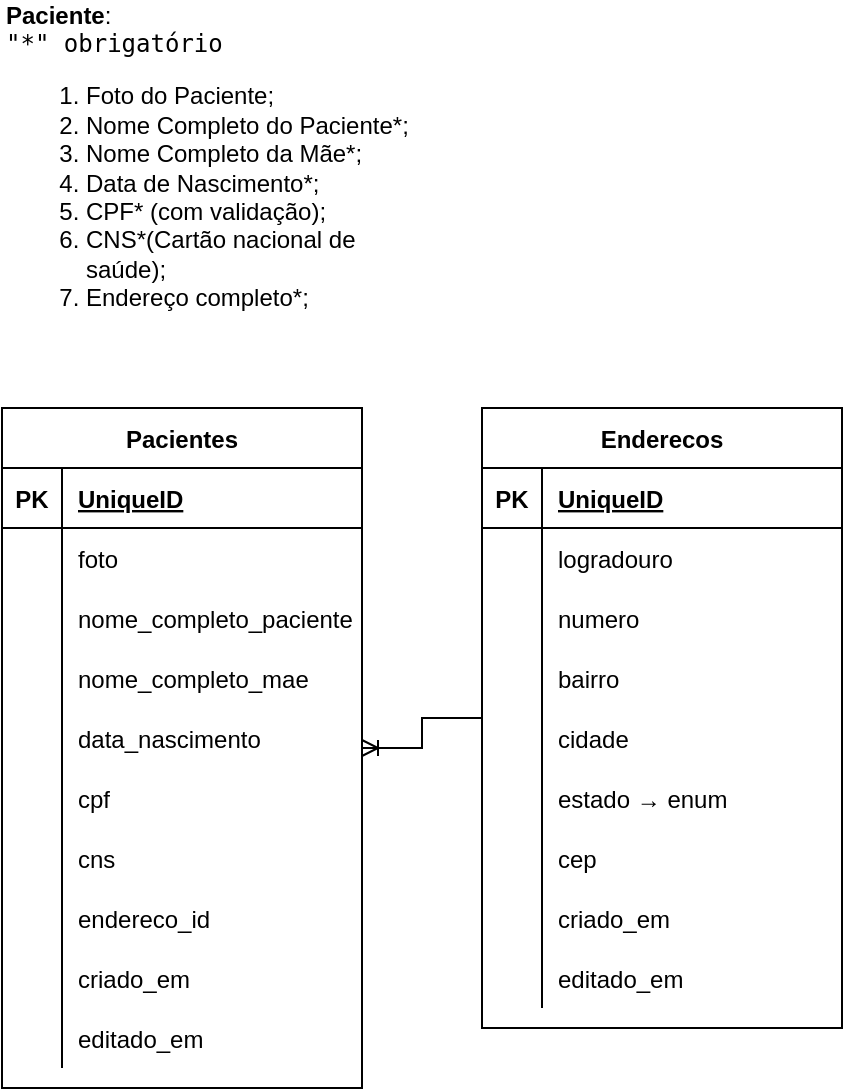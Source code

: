 <mxfile version="15.7.4" type="github">
  <diagram id="CnGonnJfJA3607EZjLtc" name="Page-1">
    <mxGraphModel dx="1038" dy="564" grid="1" gridSize="10" guides="1" tooltips="1" connect="1" arrows="1" fold="1" page="1" pageScale="1" pageWidth="827" pageHeight="1169" math="0" shadow="0">
      <root>
        <mxCell id="0" />
        <mxCell id="1" parent="0" />
        <mxCell id="yHvWpvGNp-U4KLYPpWB1-1" value="&lt;div align=&quot;left&quot;&gt;&lt;b&gt;Paciente&lt;/b&gt;:&lt;code&gt;&lt;br&gt;&lt;/code&gt;&lt;/div&gt;&lt;div align=&quot;left&quot;&gt;&lt;code&gt;&quot;*&quot; obrigatório&lt;/code&gt;&lt;br&gt;&lt;/div&gt;&lt;div align=&quot;left&quot;&gt;&lt;ol&gt;&lt;li&gt;Foto do Paciente;&lt;/li&gt;&lt;li&gt;Nome Completo do Paciente*;&lt;/li&gt;&lt;li&gt;Nome Completo da Mãe*;&lt;/li&gt;&lt;li&gt;Data de Nascimento*;&lt;/li&gt;&lt;li&gt;CPF* (com validação);&lt;/li&gt;&lt;li&gt;CNS*(Cartão nacional de saúde);&lt;/li&gt;&lt;li&gt;Endereço completo*;&lt;/li&gt;&lt;/ol&gt;&lt;/div&gt;" style="text;html=1;strokeColor=none;fillColor=none;align=left;verticalAlign=middle;whiteSpace=wrap;rounded=0;" vertex="1" parent="1">
          <mxGeometry x="40" y="40" width="220" height="160" as="geometry" />
        </mxCell>
        <mxCell id="yHvWpvGNp-U4KLYPpWB1-3" value="Pacientes" style="shape=table;startSize=30;container=1;collapsible=1;childLayout=tableLayout;fixedRows=1;rowLines=0;fontStyle=1;align=center;resizeLast=1;" vertex="1" parent="1">
          <mxGeometry x="40" y="240" width="180" height="340" as="geometry" />
        </mxCell>
        <mxCell id="yHvWpvGNp-U4KLYPpWB1-4" value="" style="shape=partialRectangle;collapsible=0;dropTarget=0;pointerEvents=0;fillColor=none;top=0;left=0;bottom=1;right=0;points=[[0,0.5],[1,0.5]];portConstraint=eastwest;align=left;" vertex="1" parent="yHvWpvGNp-U4KLYPpWB1-3">
          <mxGeometry y="30" width="180" height="30" as="geometry" />
        </mxCell>
        <mxCell id="yHvWpvGNp-U4KLYPpWB1-5" value="PK" style="shape=partialRectangle;connectable=0;fillColor=none;top=0;left=0;bottom=0;right=0;fontStyle=1;overflow=hidden;align=center;" vertex="1" parent="yHvWpvGNp-U4KLYPpWB1-4">
          <mxGeometry width="30" height="30" as="geometry">
            <mxRectangle width="30" height="30" as="alternateBounds" />
          </mxGeometry>
        </mxCell>
        <mxCell id="yHvWpvGNp-U4KLYPpWB1-6" value="UniqueID" style="shape=partialRectangle;connectable=0;fillColor=none;top=0;left=0;bottom=0;right=0;align=left;spacingLeft=6;fontStyle=5;overflow=hidden;" vertex="1" parent="yHvWpvGNp-U4KLYPpWB1-4">
          <mxGeometry x="30" width="150" height="30" as="geometry">
            <mxRectangle width="150" height="30" as="alternateBounds" />
          </mxGeometry>
        </mxCell>
        <mxCell id="yHvWpvGNp-U4KLYPpWB1-7" value="" style="shape=partialRectangle;collapsible=0;dropTarget=0;pointerEvents=0;fillColor=none;top=0;left=0;bottom=0;right=0;points=[[0,0.5],[1,0.5]];portConstraint=eastwest;align=left;" vertex="1" parent="yHvWpvGNp-U4KLYPpWB1-3">
          <mxGeometry y="60" width="180" height="30" as="geometry" />
        </mxCell>
        <mxCell id="yHvWpvGNp-U4KLYPpWB1-8" value="" style="shape=partialRectangle;connectable=0;fillColor=none;top=0;left=0;bottom=0;right=0;editable=1;overflow=hidden;align=left;" vertex="1" parent="yHvWpvGNp-U4KLYPpWB1-7">
          <mxGeometry width="30" height="30" as="geometry">
            <mxRectangle width="30" height="30" as="alternateBounds" />
          </mxGeometry>
        </mxCell>
        <mxCell id="yHvWpvGNp-U4KLYPpWB1-9" value="foto" style="shape=partialRectangle;connectable=0;fillColor=none;top=0;left=0;bottom=0;right=0;align=left;spacingLeft=6;overflow=hidden;" vertex="1" parent="yHvWpvGNp-U4KLYPpWB1-7">
          <mxGeometry x="30" width="150" height="30" as="geometry">
            <mxRectangle width="150" height="30" as="alternateBounds" />
          </mxGeometry>
        </mxCell>
        <mxCell id="yHvWpvGNp-U4KLYPpWB1-10" value="" style="shape=partialRectangle;collapsible=0;dropTarget=0;pointerEvents=0;fillColor=none;top=0;left=0;bottom=0;right=0;points=[[0,0.5],[1,0.5]];portConstraint=eastwest;align=left;" vertex="1" parent="yHvWpvGNp-U4KLYPpWB1-3">
          <mxGeometry y="90" width="180" height="30" as="geometry" />
        </mxCell>
        <mxCell id="yHvWpvGNp-U4KLYPpWB1-11" value="" style="shape=partialRectangle;connectable=0;fillColor=none;top=0;left=0;bottom=0;right=0;editable=1;overflow=hidden;align=left;" vertex="1" parent="yHvWpvGNp-U4KLYPpWB1-10">
          <mxGeometry width="30" height="30" as="geometry">
            <mxRectangle width="30" height="30" as="alternateBounds" />
          </mxGeometry>
        </mxCell>
        <mxCell id="yHvWpvGNp-U4KLYPpWB1-12" value="nome_completo_paciente" style="shape=partialRectangle;connectable=0;fillColor=none;top=0;left=0;bottom=0;right=0;align=left;spacingLeft=6;overflow=hidden;" vertex="1" parent="yHvWpvGNp-U4KLYPpWB1-10">
          <mxGeometry x="30" width="150" height="30" as="geometry">
            <mxRectangle width="150" height="30" as="alternateBounds" />
          </mxGeometry>
        </mxCell>
        <mxCell id="yHvWpvGNp-U4KLYPpWB1-13" value="" style="shape=partialRectangle;collapsible=0;dropTarget=0;pointerEvents=0;fillColor=none;top=0;left=0;bottom=0;right=0;points=[[0,0.5],[1,0.5]];portConstraint=eastwest;align=left;" vertex="1" parent="yHvWpvGNp-U4KLYPpWB1-3">
          <mxGeometry y="120" width="180" height="30" as="geometry" />
        </mxCell>
        <mxCell id="yHvWpvGNp-U4KLYPpWB1-14" value="" style="shape=partialRectangle;connectable=0;fillColor=none;top=0;left=0;bottom=0;right=0;editable=1;overflow=hidden;align=left;" vertex="1" parent="yHvWpvGNp-U4KLYPpWB1-13">
          <mxGeometry width="30" height="30" as="geometry">
            <mxRectangle width="30" height="30" as="alternateBounds" />
          </mxGeometry>
        </mxCell>
        <mxCell id="yHvWpvGNp-U4KLYPpWB1-15" value="nome_completo_mae" style="shape=partialRectangle;connectable=0;fillColor=none;top=0;left=0;bottom=0;right=0;align=left;spacingLeft=6;overflow=hidden;" vertex="1" parent="yHvWpvGNp-U4KLYPpWB1-13">
          <mxGeometry x="30" width="150" height="30" as="geometry">
            <mxRectangle width="150" height="30" as="alternateBounds" />
          </mxGeometry>
        </mxCell>
        <mxCell id="yHvWpvGNp-U4KLYPpWB1-42" style="shape=partialRectangle;collapsible=0;dropTarget=0;pointerEvents=0;fillColor=none;top=0;left=0;bottom=0;right=0;points=[[0,0.5],[1,0.5]];portConstraint=eastwest;align=left;" vertex="1" parent="yHvWpvGNp-U4KLYPpWB1-3">
          <mxGeometry y="150" width="180" height="30" as="geometry" />
        </mxCell>
        <mxCell id="yHvWpvGNp-U4KLYPpWB1-43" style="shape=partialRectangle;connectable=0;fillColor=none;top=0;left=0;bottom=0;right=0;editable=1;overflow=hidden;align=left;" vertex="1" parent="yHvWpvGNp-U4KLYPpWB1-42">
          <mxGeometry width="30" height="30" as="geometry">
            <mxRectangle width="30" height="30" as="alternateBounds" />
          </mxGeometry>
        </mxCell>
        <mxCell id="yHvWpvGNp-U4KLYPpWB1-44" value="data_nascimento" style="shape=partialRectangle;connectable=0;fillColor=none;top=0;left=0;bottom=0;right=0;align=left;spacingLeft=6;overflow=hidden;" vertex="1" parent="yHvWpvGNp-U4KLYPpWB1-42">
          <mxGeometry x="30" width="150" height="30" as="geometry">
            <mxRectangle width="150" height="30" as="alternateBounds" />
          </mxGeometry>
        </mxCell>
        <mxCell id="yHvWpvGNp-U4KLYPpWB1-45" style="shape=partialRectangle;collapsible=0;dropTarget=0;pointerEvents=0;fillColor=none;top=0;left=0;bottom=0;right=0;points=[[0,0.5],[1,0.5]];portConstraint=eastwest;align=left;" vertex="1" parent="yHvWpvGNp-U4KLYPpWB1-3">
          <mxGeometry y="180" width="180" height="30" as="geometry" />
        </mxCell>
        <mxCell id="yHvWpvGNp-U4KLYPpWB1-46" style="shape=partialRectangle;connectable=0;fillColor=none;top=0;left=0;bottom=0;right=0;editable=1;overflow=hidden;align=left;" vertex="1" parent="yHvWpvGNp-U4KLYPpWB1-45">
          <mxGeometry width="30" height="30" as="geometry">
            <mxRectangle width="30" height="30" as="alternateBounds" />
          </mxGeometry>
        </mxCell>
        <mxCell id="yHvWpvGNp-U4KLYPpWB1-47" value="cpf" style="shape=partialRectangle;connectable=0;fillColor=none;top=0;left=0;bottom=0;right=0;align=left;spacingLeft=6;overflow=hidden;" vertex="1" parent="yHvWpvGNp-U4KLYPpWB1-45">
          <mxGeometry x="30" width="150" height="30" as="geometry">
            <mxRectangle width="150" height="30" as="alternateBounds" />
          </mxGeometry>
        </mxCell>
        <mxCell id="yHvWpvGNp-U4KLYPpWB1-48" style="shape=partialRectangle;collapsible=0;dropTarget=0;pointerEvents=0;fillColor=none;top=0;left=0;bottom=0;right=0;points=[[0,0.5],[1,0.5]];portConstraint=eastwest;align=left;" vertex="1" parent="yHvWpvGNp-U4KLYPpWB1-3">
          <mxGeometry y="210" width="180" height="30" as="geometry" />
        </mxCell>
        <mxCell id="yHvWpvGNp-U4KLYPpWB1-49" style="shape=partialRectangle;connectable=0;fillColor=none;top=0;left=0;bottom=0;right=0;editable=1;overflow=hidden;align=left;" vertex="1" parent="yHvWpvGNp-U4KLYPpWB1-48">
          <mxGeometry width="30" height="30" as="geometry">
            <mxRectangle width="30" height="30" as="alternateBounds" />
          </mxGeometry>
        </mxCell>
        <mxCell id="yHvWpvGNp-U4KLYPpWB1-50" value="cns" style="shape=partialRectangle;connectable=0;fillColor=none;top=0;left=0;bottom=0;right=0;align=left;spacingLeft=6;overflow=hidden;" vertex="1" parent="yHvWpvGNp-U4KLYPpWB1-48">
          <mxGeometry x="30" width="150" height="30" as="geometry">
            <mxRectangle width="150" height="30" as="alternateBounds" />
          </mxGeometry>
        </mxCell>
        <mxCell id="yHvWpvGNp-U4KLYPpWB1-103" style="shape=partialRectangle;collapsible=0;dropTarget=0;pointerEvents=0;fillColor=none;top=0;left=0;bottom=0;right=0;points=[[0,0.5],[1,0.5]];portConstraint=eastwest;align=left;" vertex="1" parent="yHvWpvGNp-U4KLYPpWB1-3">
          <mxGeometry y="240" width="180" height="30" as="geometry" />
        </mxCell>
        <mxCell id="yHvWpvGNp-U4KLYPpWB1-104" style="shape=partialRectangle;connectable=0;fillColor=none;top=0;left=0;bottom=0;right=0;editable=1;overflow=hidden;align=left;" vertex="1" parent="yHvWpvGNp-U4KLYPpWB1-103">
          <mxGeometry width="30" height="30" as="geometry">
            <mxRectangle width="30" height="30" as="alternateBounds" />
          </mxGeometry>
        </mxCell>
        <mxCell id="yHvWpvGNp-U4KLYPpWB1-105" value="endereco_id" style="shape=partialRectangle;connectable=0;fillColor=none;top=0;left=0;bottom=0;right=0;align=left;spacingLeft=6;overflow=hidden;" vertex="1" parent="yHvWpvGNp-U4KLYPpWB1-103">
          <mxGeometry x="30" width="150" height="30" as="geometry">
            <mxRectangle width="150" height="30" as="alternateBounds" />
          </mxGeometry>
        </mxCell>
        <mxCell id="yHvWpvGNp-U4KLYPpWB1-51" style="shape=partialRectangle;collapsible=0;dropTarget=0;pointerEvents=0;fillColor=none;top=0;left=0;bottom=0;right=0;points=[[0,0.5],[1,0.5]];portConstraint=eastwest;align=left;" vertex="1" parent="yHvWpvGNp-U4KLYPpWB1-3">
          <mxGeometry y="270" width="180" height="30" as="geometry" />
        </mxCell>
        <mxCell id="yHvWpvGNp-U4KLYPpWB1-52" style="shape=partialRectangle;connectable=0;fillColor=none;top=0;left=0;bottom=0;right=0;editable=1;overflow=hidden;align=left;" vertex="1" parent="yHvWpvGNp-U4KLYPpWB1-51">
          <mxGeometry width="30" height="30" as="geometry">
            <mxRectangle width="30" height="30" as="alternateBounds" />
          </mxGeometry>
        </mxCell>
        <mxCell id="yHvWpvGNp-U4KLYPpWB1-53" value="criado_em" style="shape=partialRectangle;connectable=0;fillColor=none;top=0;left=0;bottom=0;right=0;align=left;spacingLeft=6;overflow=hidden;" vertex="1" parent="yHvWpvGNp-U4KLYPpWB1-51">
          <mxGeometry x="30" width="150" height="30" as="geometry">
            <mxRectangle width="150" height="30" as="alternateBounds" />
          </mxGeometry>
        </mxCell>
        <mxCell id="yHvWpvGNp-U4KLYPpWB1-54" style="shape=partialRectangle;collapsible=0;dropTarget=0;pointerEvents=0;fillColor=none;top=0;left=0;bottom=0;right=0;points=[[0,0.5],[1,0.5]];portConstraint=eastwest;align=left;" vertex="1" parent="yHvWpvGNp-U4KLYPpWB1-3">
          <mxGeometry y="300" width="180" height="30" as="geometry" />
        </mxCell>
        <mxCell id="yHvWpvGNp-U4KLYPpWB1-55" style="shape=partialRectangle;connectable=0;fillColor=none;top=0;left=0;bottom=0;right=0;editable=1;overflow=hidden;align=left;" vertex="1" parent="yHvWpvGNp-U4KLYPpWB1-54">
          <mxGeometry width="30" height="30" as="geometry">
            <mxRectangle width="30" height="30" as="alternateBounds" />
          </mxGeometry>
        </mxCell>
        <mxCell id="yHvWpvGNp-U4KLYPpWB1-56" value="editado_em" style="shape=partialRectangle;connectable=0;fillColor=none;top=0;left=0;bottom=0;right=0;align=left;spacingLeft=6;overflow=hidden;" vertex="1" parent="yHvWpvGNp-U4KLYPpWB1-54">
          <mxGeometry x="30" width="150" height="30" as="geometry">
            <mxRectangle width="150" height="30" as="alternateBounds" />
          </mxGeometry>
        </mxCell>
        <mxCell id="yHvWpvGNp-U4KLYPpWB1-66" value="Enderecos" style="shape=table;startSize=30;container=1;collapsible=1;childLayout=tableLayout;fixedRows=1;rowLines=0;fontStyle=1;align=center;resizeLast=1;" vertex="1" parent="1">
          <mxGeometry x="280" y="240" width="180" height="310" as="geometry" />
        </mxCell>
        <mxCell id="yHvWpvGNp-U4KLYPpWB1-67" value="" style="shape=partialRectangle;collapsible=0;dropTarget=0;pointerEvents=0;fillColor=none;top=0;left=0;bottom=1;right=0;points=[[0,0.5],[1,0.5]];portConstraint=eastwest;align=center;" vertex="1" parent="yHvWpvGNp-U4KLYPpWB1-66">
          <mxGeometry y="30" width="180" height="30" as="geometry" />
        </mxCell>
        <mxCell id="yHvWpvGNp-U4KLYPpWB1-68" value="PK" style="shape=partialRectangle;connectable=0;fillColor=none;top=0;left=0;bottom=0;right=0;fontStyle=1;overflow=hidden;align=center;" vertex="1" parent="yHvWpvGNp-U4KLYPpWB1-67">
          <mxGeometry width="30" height="30" as="geometry">
            <mxRectangle width="30" height="30" as="alternateBounds" />
          </mxGeometry>
        </mxCell>
        <mxCell id="yHvWpvGNp-U4KLYPpWB1-69" value="UniqueID" style="shape=partialRectangle;connectable=0;fillColor=none;top=0;left=0;bottom=0;right=0;align=left;spacingLeft=6;fontStyle=5;overflow=hidden;" vertex="1" parent="yHvWpvGNp-U4KLYPpWB1-67">
          <mxGeometry x="30" width="150" height="30" as="geometry">
            <mxRectangle width="150" height="30" as="alternateBounds" />
          </mxGeometry>
        </mxCell>
        <mxCell id="yHvWpvGNp-U4KLYPpWB1-70" value="" style="shape=partialRectangle;collapsible=0;dropTarget=0;pointerEvents=0;fillColor=none;top=0;left=0;bottom=0;right=0;points=[[0,0.5],[1,0.5]];portConstraint=eastwest;align=center;" vertex="1" parent="yHvWpvGNp-U4KLYPpWB1-66">
          <mxGeometry y="60" width="180" height="30" as="geometry" />
        </mxCell>
        <mxCell id="yHvWpvGNp-U4KLYPpWB1-71" value="" style="shape=partialRectangle;connectable=0;fillColor=none;top=0;left=0;bottom=0;right=0;editable=1;overflow=hidden;align=center;" vertex="1" parent="yHvWpvGNp-U4KLYPpWB1-70">
          <mxGeometry width="30" height="30" as="geometry">
            <mxRectangle width="30" height="30" as="alternateBounds" />
          </mxGeometry>
        </mxCell>
        <mxCell id="yHvWpvGNp-U4KLYPpWB1-72" value="logradouro" style="shape=partialRectangle;connectable=0;fillColor=none;top=0;left=0;bottom=0;right=0;align=left;spacingLeft=6;overflow=hidden;" vertex="1" parent="yHvWpvGNp-U4KLYPpWB1-70">
          <mxGeometry x="30" width="150" height="30" as="geometry">
            <mxRectangle width="150" height="30" as="alternateBounds" />
          </mxGeometry>
        </mxCell>
        <mxCell id="yHvWpvGNp-U4KLYPpWB1-73" value="" style="shape=partialRectangle;collapsible=0;dropTarget=0;pointerEvents=0;fillColor=none;top=0;left=0;bottom=0;right=0;points=[[0,0.5],[1,0.5]];portConstraint=eastwest;align=center;" vertex="1" parent="yHvWpvGNp-U4KLYPpWB1-66">
          <mxGeometry y="90" width="180" height="30" as="geometry" />
        </mxCell>
        <mxCell id="yHvWpvGNp-U4KLYPpWB1-74" value="" style="shape=partialRectangle;connectable=0;fillColor=none;top=0;left=0;bottom=0;right=0;editable=1;overflow=hidden;align=center;" vertex="1" parent="yHvWpvGNp-U4KLYPpWB1-73">
          <mxGeometry width="30" height="30" as="geometry">
            <mxRectangle width="30" height="30" as="alternateBounds" />
          </mxGeometry>
        </mxCell>
        <mxCell id="yHvWpvGNp-U4KLYPpWB1-75" value="numero" style="shape=partialRectangle;connectable=0;fillColor=none;top=0;left=0;bottom=0;right=0;align=left;spacingLeft=6;overflow=hidden;" vertex="1" parent="yHvWpvGNp-U4KLYPpWB1-73">
          <mxGeometry x="30" width="150" height="30" as="geometry">
            <mxRectangle width="150" height="30" as="alternateBounds" />
          </mxGeometry>
        </mxCell>
        <mxCell id="yHvWpvGNp-U4KLYPpWB1-76" value="" style="shape=partialRectangle;collapsible=0;dropTarget=0;pointerEvents=0;fillColor=none;top=0;left=0;bottom=0;right=0;points=[[0,0.5],[1,0.5]];portConstraint=eastwest;align=center;" vertex="1" parent="yHvWpvGNp-U4KLYPpWB1-66">
          <mxGeometry y="120" width="180" height="30" as="geometry" />
        </mxCell>
        <mxCell id="yHvWpvGNp-U4KLYPpWB1-77" value="" style="shape=partialRectangle;connectable=0;fillColor=none;top=0;left=0;bottom=0;right=0;editable=1;overflow=hidden;align=center;" vertex="1" parent="yHvWpvGNp-U4KLYPpWB1-76">
          <mxGeometry width="30" height="30" as="geometry">
            <mxRectangle width="30" height="30" as="alternateBounds" />
          </mxGeometry>
        </mxCell>
        <mxCell id="yHvWpvGNp-U4KLYPpWB1-78" value="bairro" style="shape=partialRectangle;connectable=0;fillColor=none;top=0;left=0;bottom=0;right=0;align=left;spacingLeft=6;overflow=hidden;" vertex="1" parent="yHvWpvGNp-U4KLYPpWB1-76">
          <mxGeometry x="30" width="150" height="30" as="geometry">
            <mxRectangle width="150" height="30" as="alternateBounds" />
          </mxGeometry>
        </mxCell>
        <mxCell id="yHvWpvGNp-U4KLYPpWB1-93" style="shape=partialRectangle;collapsible=0;dropTarget=0;pointerEvents=0;fillColor=none;top=0;left=0;bottom=0;right=0;points=[[0,0.5],[1,0.5]];portConstraint=eastwest;align=center;" vertex="1" parent="yHvWpvGNp-U4KLYPpWB1-66">
          <mxGeometry y="150" width="180" height="30" as="geometry" />
        </mxCell>
        <mxCell id="yHvWpvGNp-U4KLYPpWB1-94" style="shape=partialRectangle;connectable=0;fillColor=none;top=0;left=0;bottom=0;right=0;editable=1;overflow=hidden;align=center;" vertex="1" parent="yHvWpvGNp-U4KLYPpWB1-93">
          <mxGeometry width="30" height="30" as="geometry">
            <mxRectangle width="30" height="30" as="alternateBounds" />
          </mxGeometry>
        </mxCell>
        <mxCell id="yHvWpvGNp-U4KLYPpWB1-95" value="cidade" style="shape=partialRectangle;connectable=0;fillColor=none;top=0;left=0;bottom=0;right=0;align=left;spacingLeft=6;overflow=hidden;" vertex="1" parent="yHvWpvGNp-U4KLYPpWB1-93">
          <mxGeometry x="30" width="150" height="30" as="geometry">
            <mxRectangle width="150" height="30" as="alternateBounds" />
          </mxGeometry>
        </mxCell>
        <mxCell id="yHvWpvGNp-U4KLYPpWB1-96" style="shape=partialRectangle;collapsible=0;dropTarget=0;pointerEvents=0;fillColor=none;top=0;left=0;bottom=0;right=0;points=[[0,0.5],[1,0.5]];portConstraint=eastwest;align=center;" vertex="1" parent="yHvWpvGNp-U4KLYPpWB1-66">
          <mxGeometry y="180" width="180" height="30" as="geometry" />
        </mxCell>
        <mxCell id="yHvWpvGNp-U4KLYPpWB1-97" style="shape=partialRectangle;connectable=0;fillColor=none;top=0;left=0;bottom=0;right=0;editable=1;overflow=hidden;align=center;" vertex="1" parent="yHvWpvGNp-U4KLYPpWB1-96">
          <mxGeometry width="30" height="30" as="geometry">
            <mxRectangle width="30" height="30" as="alternateBounds" />
          </mxGeometry>
        </mxCell>
        <mxCell id="yHvWpvGNp-U4KLYPpWB1-98" value="estado → enum" style="shape=partialRectangle;connectable=0;fillColor=none;top=0;left=0;bottom=0;right=0;align=left;spacingLeft=6;overflow=hidden;" vertex="1" parent="yHvWpvGNp-U4KLYPpWB1-96">
          <mxGeometry x="30" width="150" height="30" as="geometry">
            <mxRectangle width="150" height="30" as="alternateBounds" />
          </mxGeometry>
        </mxCell>
        <mxCell id="yHvWpvGNp-U4KLYPpWB1-99" style="shape=partialRectangle;collapsible=0;dropTarget=0;pointerEvents=0;fillColor=none;top=0;left=0;bottom=0;right=0;points=[[0,0.5],[1,0.5]];portConstraint=eastwest;align=center;" vertex="1" parent="yHvWpvGNp-U4KLYPpWB1-66">
          <mxGeometry y="210" width="180" height="30" as="geometry" />
        </mxCell>
        <mxCell id="yHvWpvGNp-U4KLYPpWB1-100" style="shape=partialRectangle;connectable=0;fillColor=none;top=0;left=0;bottom=0;right=0;editable=1;overflow=hidden;align=center;" vertex="1" parent="yHvWpvGNp-U4KLYPpWB1-99">
          <mxGeometry width="30" height="30" as="geometry">
            <mxRectangle width="30" height="30" as="alternateBounds" />
          </mxGeometry>
        </mxCell>
        <mxCell id="yHvWpvGNp-U4KLYPpWB1-101" value="cep" style="shape=partialRectangle;connectable=0;fillColor=none;top=0;left=0;bottom=0;right=0;align=left;spacingLeft=6;overflow=hidden;" vertex="1" parent="yHvWpvGNp-U4KLYPpWB1-99">
          <mxGeometry x="30" width="150" height="30" as="geometry">
            <mxRectangle width="150" height="30" as="alternateBounds" />
          </mxGeometry>
        </mxCell>
        <mxCell id="yHvWpvGNp-U4KLYPpWB1-106" style="shape=partialRectangle;collapsible=0;dropTarget=0;pointerEvents=0;fillColor=none;top=0;left=0;bottom=0;right=0;points=[[0,0.5],[1,0.5]];portConstraint=eastwest;align=center;" vertex="1" parent="yHvWpvGNp-U4KLYPpWB1-66">
          <mxGeometry y="240" width="180" height="30" as="geometry" />
        </mxCell>
        <mxCell id="yHvWpvGNp-U4KLYPpWB1-107" style="shape=partialRectangle;connectable=0;fillColor=none;top=0;left=0;bottom=0;right=0;editable=1;overflow=hidden;align=center;" vertex="1" parent="yHvWpvGNp-U4KLYPpWB1-106">
          <mxGeometry width="30" height="30" as="geometry">
            <mxRectangle width="30" height="30" as="alternateBounds" />
          </mxGeometry>
        </mxCell>
        <mxCell id="yHvWpvGNp-U4KLYPpWB1-108" value="criado_em" style="shape=partialRectangle;connectable=0;fillColor=none;top=0;left=0;bottom=0;right=0;align=left;spacingLeft=6;overflow=hidden;" vertex="1" parent="yHvWpvGNp-U4KLYPpWB1-106">
          <mxGeometry x="30" width="150" height="30" as="geometry">
            <mxRectangle width="150" height="30" as="alternateBounds" />
          </mxGeometry>
        </mxCell>
        <mxCell id="yHvWpvGNp-U4KLYPpWB1-109" style="shape=partialRectangle;collapsible=0;dropTarget=0;pointerEvents=0;fillColor=none;top=0;left=0;bottom=0;right=0;points=[[0,0.5],[1,0.5]];portConstraint=eastwest;align=center;" vertex="1" parent="yHvWpvGNp-U4KLYPpWB1-66">
          <mxGeometry y="270" width="180" height="30" as="geometry" />
        </mxCell>
        <mxCell id="yHvWpvGNp-U4KLYPpWB1-110" style="shape=partialRectangle;connectable=0;fillColor=none;top=0;left=0;bottom=0;right=0;editable=1;overflow=hidden;align=center;" vertex="1" parent="yHvWpvGNp-U4KLYPpWB1-109">
          <mxGeometry width="30" height="30" as="geometry">
            <mxRectangle width="30" height="30" as="alternateBounds" />
          </mxGeometry>
        </mxCell>
        <mxCell id="yHvWpvGNp-U4KLYPpWB1-111" value="editado_em" style="shape=partialRectangle;connectable=0;fillColor=none;top=0;left=0;bottom=0;right=0;align=left;spacingLeft=6;overflow=hidden;" vertex="1" parent="yHvWpvGNp-U4KLYPpWB1-109">
          <mxGeometry x="30" width="150" height="30" as="geometry">
            <mxRectangle width="150" height="30" as="alternateBounds" />
          </mxGeometry>
        </mxCell>
        <mxCell id="yHvWpvGNp-U4KLYPpWB1-102" value="" style="edgeStyle=entityRelationEdgeStyle;fontSize=12;html=1;endArrow=ERoneToMany;rounded=0;" edge="1" parent="1" source="yHvWpvGNp-U4KLYPpWB1-66" target="yHvWpvGNp-U4KLYPpWB1-3">
          <mxGeometry width="100" height="100" relative="1" as="geometry">
            <mxPoint x="280" y="640" as="sourcePoint" />
            <mxPoint x="380" y="540" as="targetPoint" />
          </mxGeometry>
        </mxCell>
      </root>
    </mxGraphModel>
  </diagram>
</mxfile>
